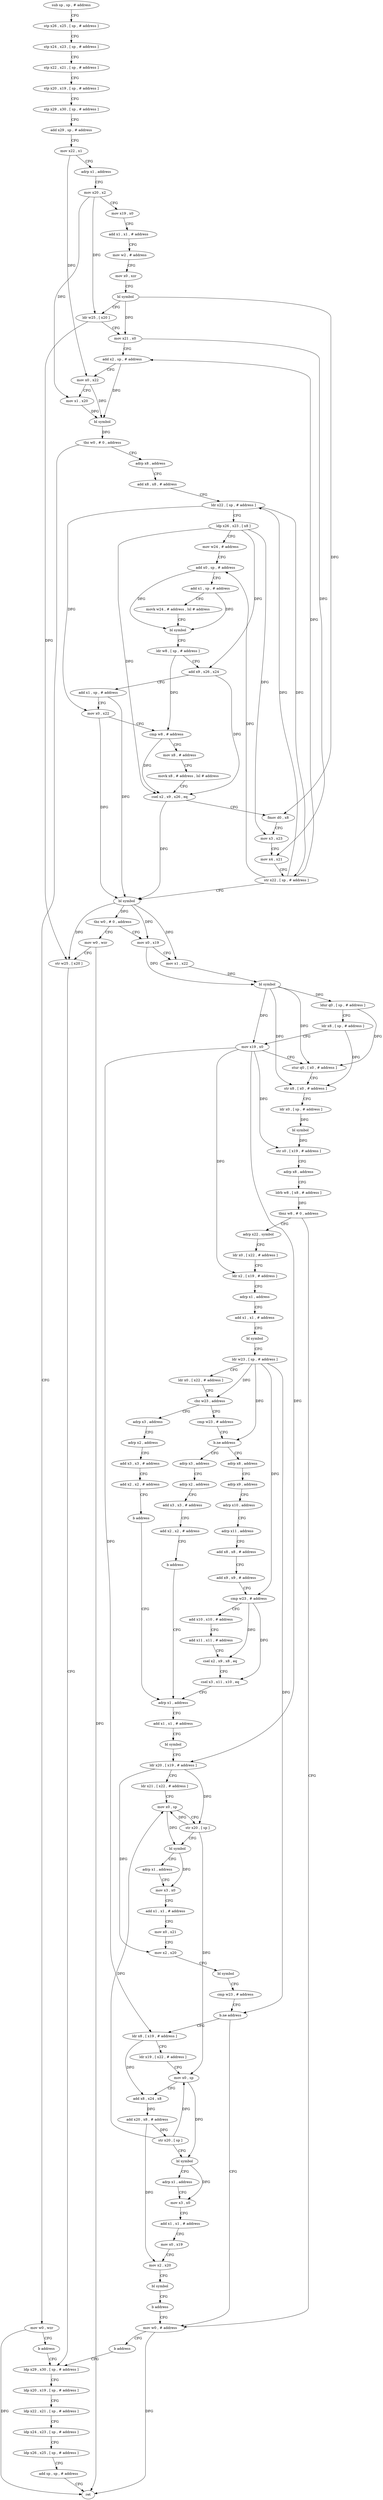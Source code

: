 digraph "func" {
"4244260" [label = "sub sp , sp , # address" ]
"4244264" [label = "stp x26 , x25 , [ sp , # address ]" ]
"4244268" [label = "stp x24 , x23 , [ sp , # address ]" ]
"4244272" [label = "stp x22 , x21 , [ sp , # address ]" ]
"4244276" [label = "stp x20 , x19 , [ sp , # address ]" ]
"4244280" [label = "stp x29 , x30 , [ sp , # address ]" ]
"4244284" [label = "add x29 , sp , # address" ]
"4244288" [label = "mov x22 , x1" ]
"4244292" [label = "adrp x1 , address" ]
"4244296" [label = "mov x20 , x2" ]
"4244300" [label = "mov x19 , x0" ]
"4244304" [label = "add x1 , x1 , # address" ]
"4244308" [label = "mov w2 , # address" ]
"4244312" [label = "mov x0 , xzr" ]
"4244316" [label = "bl symbol" ]
"4244320" [label = "ldr w25 , [ x20 ]" ]
"4244324" [label = "mov x21 , x0" ]
"4244328" [label = "add x2 , sp , # address" ]
"4244332" [label = "mov x0 , x22" ]
"4244336" [label = "mov x1 , x20" ]
"4244340" [label = "bl symbol" ]
"4244344" [label = "tbz w0 , # 0 , address" ]
"4244504" [label = "mov w0 , wzr" ]
"4244348" [label = "adrp x8 , address" ]
"4244508" [label = "b address" ]
"4244520" [label = "ldp x29 , x30 , [ sp , # address ]" ]
"4244352" [label = "add x8 , x8 , # address" ]
"4244356" [label = "ldr x22 , [ sp , # address ]" ]
"4244360" [label = "ldp x26 , x23 , [ x8 ]" ]
"4244364" [label = "mov w24 , # address" ]
"4244368" [label = "add x0 , sp , # address" ]
"4244372" [label = "add x1 , sp , # address" ]
"4244376" [label = "movk w24 , # address , lsl # address" ]
"4244380" [label = "bl symbol" ]
"4244384" [label = "ldr w8 , [ sp , # address ]" ]
"4244388" [label = "add x9 , x26 , x24" ]
"4244392" [label = "add x1 , sp , # address" ]
"4244396" [label = "mov x0 , x22" ]
"4244400" [label = "cmp w8 , # address" ]
"4244404" [label = "mov x8 , # address" ]
"4244408" [label = "movk x8 , # address , lsl # address" ]
"4244412" [label = "csel x2 , x9 , x26 , eq" ]
"4244416" [label = "fmov d0 , x8" ]
"4244420" [label = "mov x3 , x23" ]
"4244424" [label = "mov x4 , x21" ]
"4244428" [label = "str x22 , [ sp , # address ]" ]
"4244432" [label = "bl symbol" ]
"4244436" [label = "tbz w0 , # 0 , address" ]
"4244512" [label = "mov w0 , wzr" ]
"4244440" [label = "mov x0 , x19" ]
"4244524" [label = "ldp x20 , x19 , [ sp , # address ]" ]
"4244528" [label = "ldp x22 , x21 , [ sp , # address ]" ]
"4244532" [label = "ldp x24 , x23 , [ sp , # address ]" ]
"4244536" [label = "ldp x26 , x25 , [ sp , # address ]" ]
"4244540" [label = "add sp , sp , # address" ]
"4244544" [label = "ret" ]
"4244516" [label = "str w25 , [ x20 ]" ]
"4244444" [label = "mov x1 , x22" ]
"4244448" [label = "bl symbol" ]
"4244452" [label = "ldur q0 , [ sp , # address ]" ]
"4244456" [label = "ldr x8 , [ sp , # address ]" ]
"4244460" [label = "mov x19 , x0" ]
"4244464" [label = "stur q0 , [ x0 , # address ]" ]
"4244468" [label = "str x8 , [ x0 , # address ]" ]
"4244472" [label = "ldr x0 , [ sp , # address ]" ]
"4244476" [label = "bl symbol" ]
"4244480" [label = "str s0 , [ x19 , # address ]" ]
"4244484" [label = "adrp x8 , address" ]
"4244488" [label = "ldrb w8 , [ x8 , # address ]" ]
"4244492" [label = "tbnz w8 , # 0 , address" ]
"4244548" [label = "adrp x22 , symbol" ]
"4244496" [label = "mov w0 , # address" ]
"4244552" [label = "ldr x0 , [ x22 , # address ]" ]
"4244556" [label = "ldr x2 , [ x19 , # address ]" ]
"4244560" [label = "adrp x1 , address" ]
"4244564" [label = "add x1 , x1 , # address" ]
"4244568" [label = "bl symbol" ]
"4244572" [label = "ldr w23 , [ sp , # address ]" ]
"4244576" [label = "ldr x0 , [ x22 , # address ]" ]
"4244580" [label = "cbz w23 , address" ]
"4244612" [label = "adrp x3 , address" ]
"4244584" [label = "cmp w23 , # address" ]
"4244500" [label = "b address" ]
"4244616" [label = "adrp x2 , address" ]
"4244620" [label = "add x3 , x3 , # address" ]
"4244624" [label = "add x2 , x2 , # address" ]
"4244628" [label = "b address" ]
"4244676" [label = "adrp x1 , address" ]
"4244588" [label = "b.ne address" ]
"4244632" [label = "adrp x8 , address" ]
"4244592" [label = "adrp x3 , address" ]
"4244680" [label = "add x1 , x1 , # address" ]
"4244684" [label = "bl symbol" ]
"4244688" [label = "ldr x20 , [ x19 , # address ]" ]
"4244692" [label = "ldr x21 , [ x22 , # address ]" ]
"4244696" [label = "mov x0 , sp" ]
"4244700" [label = "str x20 , [ sp ]" ]
"4244704" [label = "bl symbol" ]
"4244708" [label = "adrp x1 , address" ]
"4244712" [label = "mov x3 , x0" ]
"4244716" [label = "add x1 , x1 , # address" ]
"4244720" [label = "mov x0 , x21" ]
"4244724" [label = "mov x2 , x20" ]
"4244728" [label = "bl symbol" ]
"4244732" [label = "cmp w23 , # address" ]
"4244736" [label = "b.ne address" ]
"4244740" [label = "ldr x8 , [ x19 , # address ]" ]
"4244636" [label = "adrp x9 , address" ]
"4244640" [label = "adrp x10 , address" ]
"4244644" [label = "adrp x11 , address" ]
"4244648" [label = "add x8 , x8 , # address" ]
"4244652" [label = "add x9 , x9 , # address" ]
"4244656" [label = "cmp w23 , # address" ]
"4244660" [label = "add x10 , x10 , # address" ]
"4244664" [label = "add x11 , x11 , # address" ]
"4244668" [label = "csel x2 , x9 , x8 , eq" ]
"4244672" [label = "csel x3 , x11 , x10 , eq" ]
"4244596" [label = "adrp x2 , address" ]
"4244600" [label = "add x3 , x3 , # address" ]
"4244604" [label = "add x2 , x2 , # address" ]
"4244608" [label = "b address" ]
"4244744" [label = "ldr x19 , [ x22 , # address ]" ]
"4244748" [label = "mov x0 , sp" ]
"4244752" [label = "add x8 , x24 , x8" ]
"4244756" [label = "add x20 , x8 , # address" ]
"4244760" [label = "str x20 , [ sp ]" ]
"4244764" [label = "bl symbol" ]
"4244768" [label = "adrp x1 , address" ]
"4244772" [label = "mov x3 , x0" ]
"4244776" [label = "add x1 , x1 , # address" ]
"4244780" [label = "mov x0 , x19" ]
"4244784" [label = "mov x2 , x20" ]
"4244788" [label = "bl symbol" ]
"4244792" [label = "b address" ]
"4244260" -> "4244264" [ label = "CFG" ]
"4244264" -> "4244268" [ label = "CFG" ]
"4244268" -> "4244272" [ label = "CFG" ]
"4244272" -> "4244276" [ label = "CFG" ]
"4244276" -> "4244280" [ label = "CFG" ]
"4244280" -> "4244284" [ label = "CFG" ]
"4244284" -> "4244288" [ label = "CFG" ]
"4244288" -> "4244292" [ label = "CFG" ]
"4244288" -> "4244332" [ label = "DFG" ]
"4244292" -> "4244296" [ label = "CFG" ]
"4244296" -> "4244300" [ label = "CFG" ]
"4244296" -> "4244320" [ label = "DFG" ]
"4244296" -> "4244336" [ label = "DFG" ]
"4244300" -> "4244304" [ label = "CFG" ]
"4244304" -> "4244308" [ label = "CFG" ]
"4244308" -> "4244312" [ label = "CFG" ]
"4244312" -> "4244316" [ label = "CFG" ]
"4244316" -> "4244320" [ label = "CFG" ]
"4244316" -> "4244324" [ label = "DFG" ]
"4244316" -> "4244416" [ label = "DFG" ]
"4244320" -> "4244324" [ label = "CFG" ]
"4244320" -> "4244516" [ label = "DFG" ]
"4244324" -> "4244328" [ label = "CFG" ]
"4244324" -> "4244424" [ label = "DFG" ]
"4244328" -> "4244332" [ label = "CFG" ]
"4244328" -> "4244340" [ label = "DFG" ]
"4244332" -> "4244336" [ label = "CFG" ]
"4244332" -> "4244340" [ label = "DFG" ]
"4244336" -> "4244340" [ label = "DFG" ]
"4244340" -> "4244344" [ label = "DFG" ]
"4244344" -> "4244504" [ label = "CFG" ]
"4244344" -> "4244348" [ label = "CFG" ]
"4244504" -> "4244508" [ label = "CFG" ]
"4244504" -> "4244544" [ label = "DFG" ]
"4244348" -> "4244352" [ label = "CFG" ]
"4244508" -> "4244520" [ label = "CFG" ]
"4244520" -> "4244524" [ label = "CFG" ]
"4244352" -> "4244356" [ label = "CFG" ]
"4244356" -> "4244360" [ label = "CFG" ]
"4244356" -> "4244396" [ label = "DFG" ]
"4244356" -> "4244428" [ label = "DFG" ]
"4244360" -> "4244364" [ label = "CFG" ]
"4244360" -> "4244388" [ label = "DFG" ]
"4244360" -> "4244412" [ label = "DFG" ]
"4244360" -> "4244420" [ label = "DFG" ]
"4244364" -> "4244368" [ label = "CFG" ]
"4244368" -> "4244372" [ label = "CFG" ]
"4244368" -> "4244380" [ label = "DFG" ]
"4244372" -> "4244376" [ label = "CFG" ]
"4244372" -> "4244380" [ label = "DFG" ]
"4244376" -> "4244380" [ label = "CFG" ]
"4244380" -> "4244384" [ label = "CFG" ]
"4244384" -> "4244388" [ label = "CFG" ]
"4244384" -> "4244400" [ label = "DFG" ]
"4244388" -> "4244392" [ label = "CFG" ]
"4244388" -> "4244412" [ label = "DFG" ]
"4244392" -> "4244396" [ label = "CFG" ]
"4244392" -> "4244432" [ label = "DFG" ]
"4244396" -> "4244400" [ label = "CFG" ]
"4244396" -> "4244432" [ label = "DFG" ]
"4244400" -> "4244404" [ label = "CFG" ]
"4244400" -> "4244412" [ label = "DFG" ]
"4244404" -> "4244408" [ label = "CFG" ]
"4244408" -> "4244412" [ label = "CFG" ]
"4244412" -> "4244416" [ label = "CFG" ]
"4244412" -> "4244432" [ label = "DFG" ]
"4244416" -> "4244420" [ label = "CFG" ]
"4244420" -> "4244424" [ label = "CFG" ]
"4244424" -> "4244428" [ label = "CFG" ]
"4244428" -> "4244432" [ label = "CFG" ]
"4244428" -> "4244328" [ label = "DFG" ]
"4244428" -> "4244356" [ label = "DFG" ]
"4244428" -> "4244368" [ label = "DFG" ]
"4244432" -> "4244436" [ label = "DFG" ]
"4244432" -> "4244440" [ label = "DFG" ]
"4244432" -> "4244516" [ label = "DFG" ]
"4244432" -> "4244444" [ label = "DFG" ]
"4244436" -> "4244512" [ label = "CFG" ]
"4244436" -> "4244440" [ label = "CFG" ]
"4244512" -> "4244516" [ label = "CFG" ]
"4244512" -> "4244544" [ label = "DFG" ]
"4244440" -> "4244444" [ label = "CFG" ]
"4244440" -> "4244448" [ label = "DFG" ]
"4244524" -> "4244528" [ label = "CFG" ]
"4244528" -> "4244532" [ label = "CFG" ]
"4244532" -> "4244536" [ label = "CFG" ]
"4244536" -> "4244540" [ label = "CFG" ]
"4244540" -> "4244544" [ label = "CFG" ]
"4244516" -> "4244520" [ label = "CFG" ]
"4244444" -> "4244448" [ label = "DFG" ]
"4244448" -> "4244452" [ label = "DFG" ]
"4244448" -> "4244460" [ label = "DFG" ]
"4244448" -> "4244464" [ label = "DFG" ]
"4244448" -> "4244468" [ label = "DFG" ]
"4244452" -> "4244456" [ label = "CFG" ]
"4244452" -> "4244464" [ label = "DFG" ]
"4244456" -> "4244460" [ label = "CFG" ]
"4244456" -> "4244468" [ label = "DFG" ]
"4244460" -> "4244464" [ label = "CFG" ]
"4244460" -> "4244480" [ label = "DFG" ]
"4244460" -> "4244556" [ label = "DFG" ]
"4244460" -> "4244688" [ label = "DFG" ]
"4244460" -> "4244740" [ label = "DFG" ]
"4244464" -> "4244468" [ label = "CFG" ]
"4244468" -> "4244472" [ label = "CFG" ]
"4244472" -> "4244476" [ label = "DFG" ]
"4244476" -> "4244480" [ label = "DFG" ]
"4244480" -> "4244484" [ label = "CFG" ]
"4244484" -> "4244488" [ label = "CFG" ]
"4244488" -> "4244492" [ label = "DFG" ]
"4244492" -> "4244548" [ label = "CFG" ]
"4244492" -> "4244496" [ label = "CFG" ]
"4244548" -> "4244552" [ label = "CFG" ]
"4244496" -> "4244500" [ label = "CFG" ]
"4244496" -> "4244544" [ label = "DFG" ]
"4244552" -> "4244556" [ label = "CFG" ]
"4244556" -> "4244560" [ label = "CFG" ]
"4244560" -> "4244564" [ label = "CFG" ]
"4244564" -> "4244568" [ label = "CFG" ]
"4244568" -> "4244572" [ label = "CFG" ]
"4244572" -> "4244576" [ label = "CFG" ]
"4244572" -> "4244580" [ label = "DFG" ]
"4244572" -> "4244588" [ label = "DFG" ]
"4244572" -> "4244736" [ label = "DFG" ]
"4244572" -> "4244656" [ label = "DFG" ]
"4244576" -> "4244580" [ label = "CFG" ]
"4244580" -> "4244612" [ label = "CFG" ]
"4244580" -> "4244584" [ label = "CFG" ]
"4244612" -> "4244616" [ label = "CFG" ]
"4244584" -> "4244588" [ label = "CFG" ]
"4244500" -> "4244520" [ label = "CFG" ]
"4244616" -> "4244620" [ label = "CFG" ]
"4244620" -> "4244624" [ label = "CFG" ]
"4244624" -> "4244628" [ label = "CFG" ]
"4244628" -> "4244676" [ label = "CFG" ]
"4244676" -> "4244680" [ label = "CFG" ]
"4244588" -> "4244632" [ label = "CFG" ]
"4244588" -> "4244592" [ label = "CFG" ]
"4244632" -> "4244636" [ label = "CFG" ]
"4244592" -> "4244596" [ label = "CFG" ]
"4244680" -> "4244684" [ label = "CFG" ]
"4244684" -> "4244688" [ label = "CFG" ]
"4244688" -> "4244692" [ label = "CFG" ]
"4244688" -> "4244700" [ label = "DFG" ]
"4244688" -> "4244724" [ label = "DFG" ]
"4244692" -> "4244696" [ label = "CFG" ]
"4244696" -> "4244700" [ label = "CFG" ]
"4244696" -> "4244704" [ label = "DFG" ]
"4244700" -> "4244704" [ label = "CFG" ]
"4244700" -> "4244696" [ label = "DFG" ]
"4244700" -> "4244748" [ label = "DFG" ]
"4244704" -> "4244708" [ label = "CFG" ]
"4244704" -> "4244712" [ label = "DFG" ]
"4244708" -> "4244712" [ label = "CFG" ]
"4244712" -> "4244716" [ label = "CFG" ]
"4244716" -> "4244720" [ label = "CFG" ]
"4244720" -> "4244724" [ label = "CFG" ]
"4244724" -> "4244728" [ label = "CFG" ]
"4244728" -> "4244732" [ label = "CFG" ]
"4244732" -> "4244736" [ label = "CFG" ]
"4244736" -> "4244496" [ label = "CFG" ]
"4244736" -> "4244740" [ label = "CFG" ]
"4244740" -> "4244744" [ label = "CFG" ]
"4244740" -> "4244752" [ label = "DFG" ]
"4244636" -> "4244640" [ label = "CFG" ]
"4244640" -> "4244644" [ label = "CFG" ]
"4244644" -> "4244648" [ label = "CFG" ]
"4244648" -> "4244652" [ label = "CFG" ]
"4244652" -> "4244656" [ label = "CFG" ]
"4244656" -> "4244660" [ label = "CFG" ]
"4244656" -> "4244668" [ label = "DFG" ]
"4244656" -> "4244672" [ label = "DFG" ]
"4244660" -> "4244664" [ label = "CFG" ]
"4244664" -> "4244668" [ label = "CFG" ]
"4244668" -> "4244672" [ label = "CFG" ]
"4244672" -> "4244676" [ label = "CFG" ]
"4244596" -> "4244600" [ label = "CFG" ]
"4244600" -> "4244604" [ label = "CFG" ]
"4244604" -> "4244608" [ label = "CFG" ]
"4244608" -> "4244676" [ label = "CFG" ]
"4244744" -> "4244748" [ label = "CFG" ]
"4244748" -> "4244752" [ label = "CFG" ]
"4244748" -> "4244764" [ label = "DFG" ]
"4244752" -> "4244756" [ label = "DFG" ]
"4244756" -> "4244760" [ label = "DFG" ]
"4244756" -> "4244784" [ label = "DFG" ]
"4244760" -> "4244764" [ label = "CFG" ]
"4244760" -> "4244696" [ label = "DFG" ]
"4244760" -> "4244748" [ label = "DFG" ]
"4244764" -> "4244768" [ label = "CFG" ]
"4244764" -> "4244772" [ label = "DFG" ]
"4244768" -> "4244772" [ label = "CFG" ]
"4244772" -> "4244776" [ label = "CFG" ]
"4244776" -> "4244780" [ label = "CFG" ]
"4244780" -> "4244784" [ label = "CFG" ]
"4244784" -> "4244788" [ label = "CFG" ]
"4244788" -> "4244792" [ label = "CFG" ]
"4244792" -> "4244496" [ label = "CFG" ]
}
